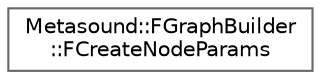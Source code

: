 digraph "Graphical Class Hierarchy"
{
 // INTERACTIVE_SVG=YES
 // LATEX_PDF_SIZE
  bgcolor="transparent";
  edge [fontname=Helvetica,fontsize=10,labelfontname=Helvetica,labelfontsize=10];
  node [fontname=Helvetica,fontsize=10,shape=box,height=0.2,width=0.4];
  rankdir="LR";
  Node0 [id="Node000000",label="Metasound::FGraphBuilder\l::FCreateNodeParams",height=0.2,width=0.4,color="grey40", fillcolor="white", style="filled",URL="$d7/d42/structMetasound_1_1FGraphBuilder_1_1FCreateNodeParams.html",tooltip=" "];
}
